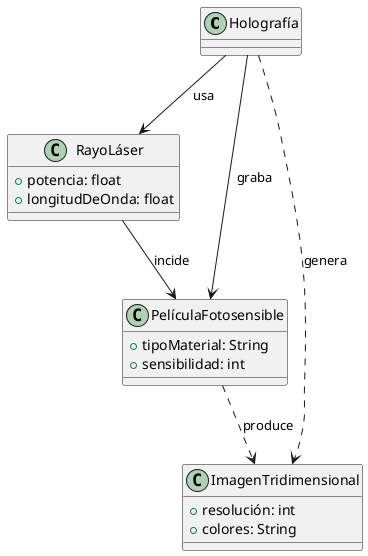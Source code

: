 @startuml
class Holografía {
}

class RayoLáser {
  +potencia: float
  +longitudDeOnda: float
}

class PelículaFotosensible {
  +tipoMaterial: String
  +sensibilidad: int
}

class ImagenTridimensional {
  +resolución: int
  +colores: String
}

Holografía --> RayoLáser : usa
Holografía --> PelículaFotosensible : graba
Holografía ..> ImagenTridimensional : genera

RayoLáser --> PelículaFotosensible : incide
PelículaFotosensible ..> ImagenTridimensional : produce
@enduml
